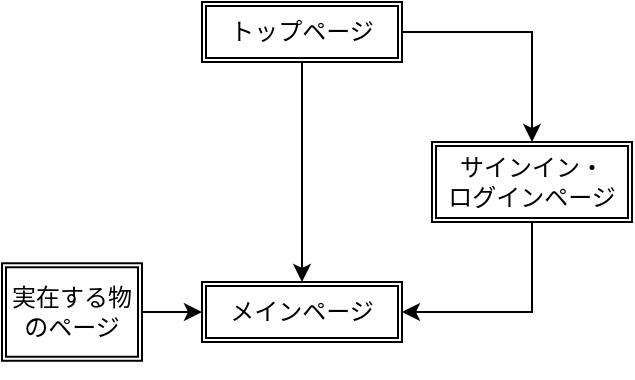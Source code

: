 <mxfile version="13.10.0" type="embed">
    <diagram id="OuHTdCe684GIsPd8yjTN" name="ページ1">
        <mxGraphModel dx="728" dy="562" grid="1" gridSize="10" guides="1" tooltips="1" connect="1" arrows="1" fold="1" page="1" pageScale="1" pageWidth="850" pageHeight="1100" math="0" shadow="0">
            <root>
                <mxCell id="0"/>
                <mxCell id="1" parent="0"/>
                <mxCell id="7" style="edgeStyle=orthogonalEdgeStyle;rounded=0;orthogonalLoop=1;jettySize=auto;html=1;entryX=0.5;entryY=0;entryDx=0;entryDy=0;" parent="1" source="3" target="4" edge="1">
                    <mxGeometry relative="1" as="geometry"/>
                </mxCell>
                <mxCell id="8" style="edgeStyle=orthogonalEdgeStyle;rounded=0;orthogonalLoop=1;jettySize=auto;html=1;entryX=0.5;entryY=0;entryDx=0;entryDy=0;" parent="1" source="3" target="5" edge="1">
                    <mxGeometry relative="1" as="geometry"/>
                </mxCell>
                <mxCell id="3" value="トップページ" style="shape=ext;double=1;rounded=0;whiteSpace=wrap;html=1;" parent="1" vertex="1">
                    <mxGeometry x="310" y="250" width="100" height="30" as="geometry"/>
                </mxCell>
                <mxCell id="4" value="メインページ" style="shape=ext;double=1;rounded=0;whiteSpace=wrap;html=1;" parent="1" vertex="1">
                    <mxGeometry x="310" y="390" width="100" height="30" as="geometry"/>
                </mxCell>
                <mxCell id="9" style="edgeStyle=orthogonalEdgeStyle;rounded=0;orthogonalLoop=1;jettySize=auto;html=1;entryX=1;entryY=0.5;entryDx=0;entryDy=0;" parent="1" source="5" target="4" edge="1">
                    <mxGeometry relative="1" as="geometry">
                        <Array as="points">
                            <mxPoint x="475" y="405"/>
                        </Array>
                    </mxGeometry>
                </mxCell>
                <mxCell id="5" value="サインイン・&lt;br&gt;ログインページ" style="shape=ext;double=1;rounded=0;whiteSpace=wrap;html=1;" parent="1" vertex="1">
                    <mxGeometry x="425" y="320" width="100" height="40" as="geometry"/>
                </mxCell>
                <mxCell id="12" style="edgeStyle=orthogonalEdgeStyle;rounded=0;orthogonalLoop=1;jettySize=auto;html=1;entryX=0;entryY=0.5;entryDx=0;entryDy=0;" parent="1" source="10" target="4" edge="1">
                    <mxGeometry relative="1" as="geometry">
                        <mxPoint x="300" y="403.75" as="targetPoint"/>
                    </mxGeometry>
                </mxCell>
                <mxCell id="10" value="実在する物のページ" style="shape=ext;double=1;rounded=0;whiteSpace=wrap;html=1;" parent="1" vertex="1">
                    <mxGeometry x="210" y="380.63" width="70" height="48.75" as="geometry"/>
                </mxCell>
                <mxCell id="11" style="edgeStyle=orthogonalEdgeStyle;rounded=0;orthogonalLoop=1;jettySize=auto;html=1;exitX=0.5;exitY=1;exitDx=0;exitDy=0;" parent="1" source="10" target="10" edge="1">
                    <mxGeometry relative="1" as="geometry"/>
                </mxCell>
            </root>
        </mxGraphModel>
    </diagram>
</mxfile>